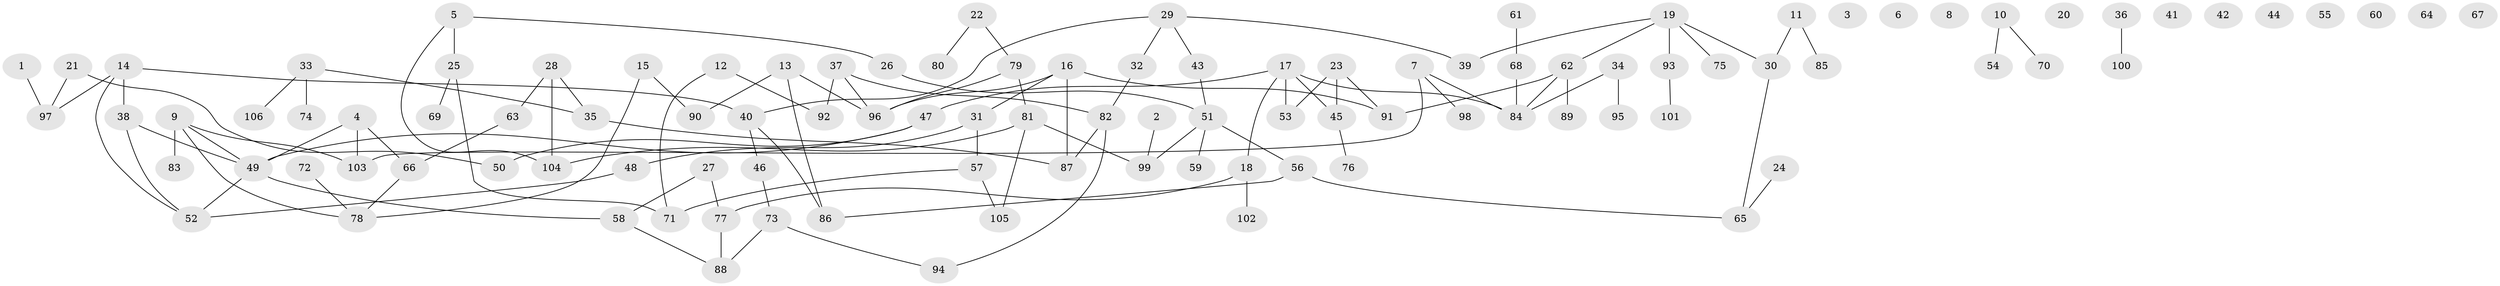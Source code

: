// Generated by graph-tools (version 1.1) at 2025/33/03/09/25 02:33:28]
// undirected, 106 vertices, 119 edges
graph export_dot {
graph [start="1"]
  node [color=gray90,style=filled];
  1;
  2;
  3;
  4;
  5;
  6;
  7;
  8;
  9;
  10;
  11;
  12;
  13;
  14;
  15;
  16;
  17;
  18;
  19;
  20;
  21;
  22;
  23;
  24;
  25;
  26;
  27;
  28;
  29;
  30;
  31;
  32;
  33;
  34;
  35;
  36;
  37;
  38;
  39;
  40;
  41;
  42;
  43;
  44;
  45;
  46;
  47;
  48;
  49;
  50;
  51;
  52;
  53;
  54;
  55;
  56;
  57;
  58;
  59;
  60;
  61;
  62;
  63;
  64;
  65;
  66;
  67;
  68;
  69;
  70;
  71;
  72;
  73;
  74;
  75;
  76;
  77;
  78;
  79;
  80;
  81;
  82;
  83;
  84;
  85;
  86;
  87;
  88;
  89;
  90;
  91;
  92;
  93;
  94;
  95;
  96;
  97;
  98;
  99;
  100;
  101;
  102;
  103;
  104;
  105;
  106;
  1 -- 97;
  2 -- 99;
  4 -- 49;
  4 -- 66;
  4 -- 103;
  5 -- 25;
  5 -- 26;
  5 -- 104;
  7 -- 84;
  7 -- 98;
  7 -- 103;
  9 -- 49;
  9 -- 78;
  9 -- 83;
  9 -- 103;
  10 -- 54;
  10 -- 70;
  11 -- 30;
  11 -- 85;
  12 -- 71;
  12 -- 92;
  13 -- 86;
  13 -- 90;
  13 -- 96;
  14 -- 38;
  14 -- 40;
  14 -- 52;
  14 -- 97;
  15 -- 78;
  15 -- 90;
  16 -- 31;
  16 -- 87;
  16 -- 91;
  16 -- 96;
  17 -- 18;
  17 -- 45;
  17 -- 47;
  17 -- 53;
  17 -- 84;
  18 -- 77;
  18 -- 102;
  19 -- 30;
  19 -- 39;
  19 -- 62;
  19 -- 75;
  19 -- 93;
  21 -- 50;
  21 -- 97;
  22 -- 79;
  22 -- 80;
  23 -- 45;
  23 -- 53;
  23 -- 91;
  24 -- 65;
  25 -- 69;
  25 -- 71;
  26 -- 51;
  27 -- 58;
  27 -- 77;
  28 -- 35;
  28 -- 63;
  28 -- 104;
  29 -- 32;
  29 -- 39;
  29 -- 40;
  29 -- 43;
  30 -- 65;
  31 -- 48;
  31 -- 57;
  32 -- 82;
  33 -- 35;
  33 -- 74;
  33 -- 106;
  34 -- 84;
  34 -- 95;
  35 -- 87;
  36 -- 100;
  37 -- 82;
  37 -- 92;
  37 -- 96;
  38 -- 49;
  38 -- 52;
  40 -- 46;
  40 -- 86;
  43 -- 51;
  45 -- 76;
  46 -- 73;
  47 -- 49;
  47 -- 50;
  48 -- 52;
  49 -- 52;
  49 -- 58;
  51 -- 56;
  51 -- 59;
  51 -- 99;
  56 -- 65;
  56 -- 86;
  57 -- 71;
  57 -- 105;
  58 -- 88;
  61 -- 68;
  62 -- 84;
  62 -- 89;
  62 -- 91;
  63 -- 66;
  66 -- 78;
  68 -- 84;
  72 -- 78;
  73 -- 88;
  73 -- 94;
  77 -- 88;
  79 -- 81;
  79 -- 96;
  81 -- 99;
  81 -- 104;
  81 -- 105;
  82 -- 87;
  82 -- 94;
  93 -- 101;
}
